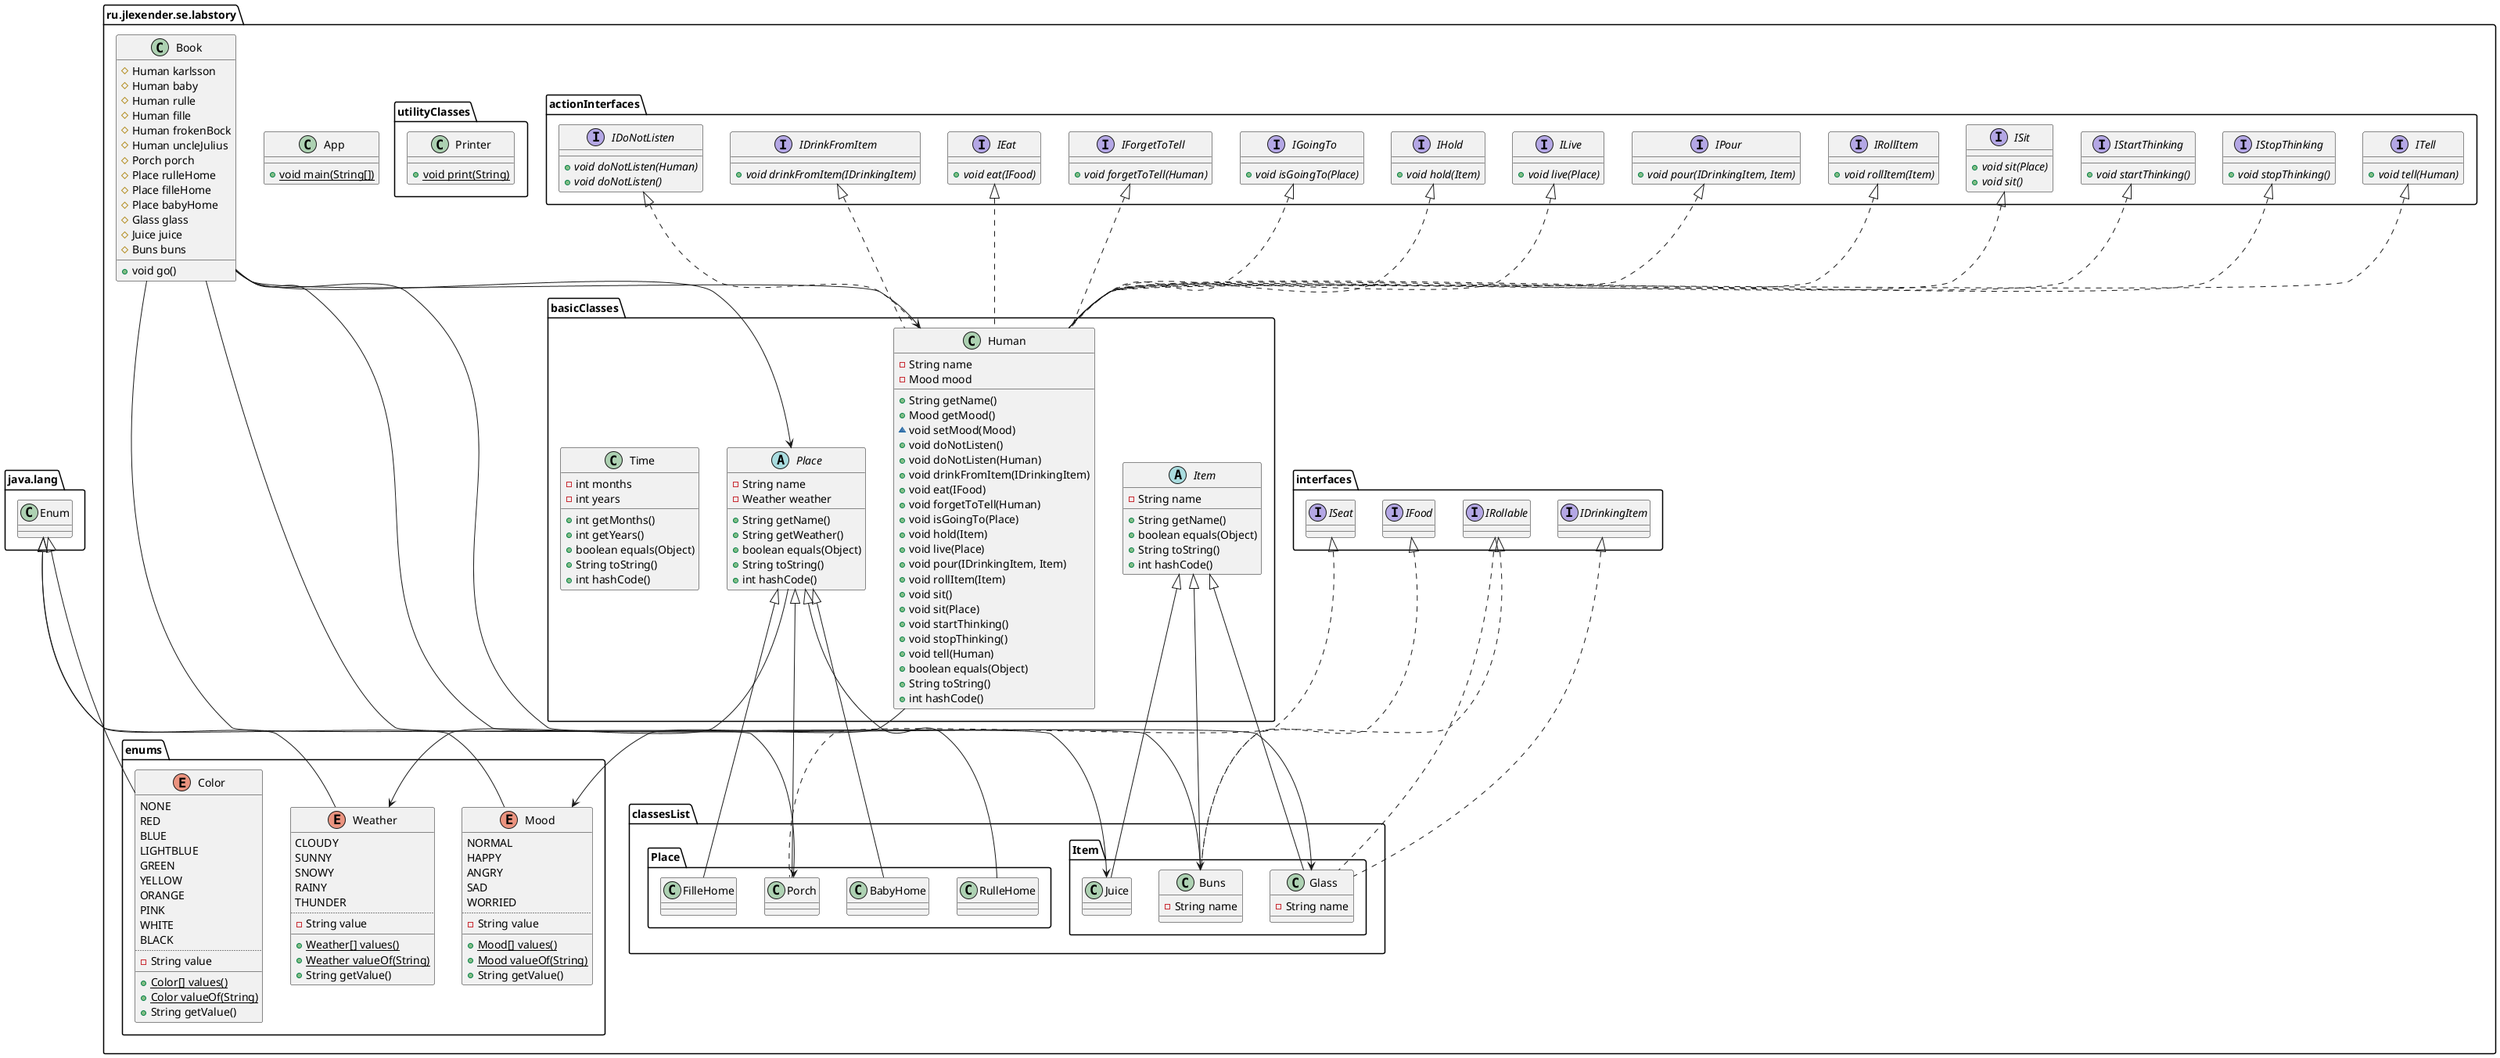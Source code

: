 @startuml
!pragma useIntermediatePackages false

class "Enum" as java.lang.Enum {
}
class "App" as ru.jlexender.se.labstory.App {
  + {static}void main(String[])
}
class "Book" as ru.jlexender.se.labstory.Book {
  #Human karlsson
  #Human baby
  #Human rulle
  #Human fille
  #Human frokenBock
  #Human uncleJulius
  #Porch porch
  #Place rulleHome
  #Place filleHome
  #Place babyHome
  #Glass glass
  #Juice juice
  #Buns buns
  __
  +void go()
}
interface "IDoNotListen" as ru.jlexender.se.labstory.actionInterfaces.IDoNotListen {
  + {abstract}void doNotListen(Human)
  + {abstract}void doNotListen()
}
interface "IDrinkFromItem" as ru.jlexender.se.labstory.actionInterfaces.IDrinkFromItem {
  + {abstract}void drinkFromItem(IDrinkingItem)
}
interface "IEat" as ru.jlexender.se.labstory.actionInterfaces.IEat {
  + {abstract}void eat(IFood)
}
interface "IForgetToTell" as ru.jlexender.se.labstory.actionInterfaces.IForgetToTell {
  + {abstract}void forgetToTell(Human)
}
interface "IGoingTo" as ru.jlexender.se.labstory.actionInterfaces.IGoingTo {
  + {abstract}void isGoingTo(Place)
}
interface "IHold" as ru.jlexender.se.labstory.actionInterfaces.IHold {
  + {abstract}void hold(Item)
}
interface "ILive" as ru.jlexender.se.labstory.actionInterfaces.ILive {
  + {abstract}void live(Place)
}
interface "IPour" as ru.jlexender.se.labstory.actionInterfaces.IPour {
  + {abstract}void pour(IDrinkingItem, Item)
}
interface "IRollItem" as ru.jlexender.se.labstory.actionInterfaces.IRollItem {
  + {abstract}void rollItem(Item)
}
interface "ISit" as ru.jlexender.se.labstory.actionInterfaces.ISit {
  + {abstract}void sit(Place)
  + {abstract}void sit()
}
interface "IStartThinking" as ru.jlexender.se.labstory.actionInterfaces.IStartThinking {
  + {abstract}void startThinking()
}
interface "IStopThinking" as ru.jlexender.se.labstory.actionInterfaces.IStopThinking {
  + {abstract}void stopThinking()
}
interface "ITell" as ru.jlexender.se.labstory.actionInterfaces.ITell {
  + {abstract}void tell(Human)
}
class "Human" as ru.jlexender.se.labstory.basicClasses.Human {
  -String name
  -Mood mood
  __
  +String getName()
  +Mood getMood()
  ~void setMood(Mood)
  +void doNotListen()
  +void doNotListen(Human)
  +void drinkFromItem(IDrinkingItem)
  +void eat(IFood)
  +void forgetToTell(Human)
  +void isGoingTo(Place)
  +void hold(Item)
  +void live(Place)
  +void pour(IDrinkingItem, Item)
  +void rollItem(Item)
  +void sit()
  +void sit(Place)
  +void startThinking()
  +void stopThinking()
  +void tell(Human)
  +boolean equals(Object)
  +String toString()
  +int hashCode()
}
abstract class "Item" as ru.jlexender.se.labstory.basicClasses.Item {
  -String name
  __
  +String getName()
  +boolean equals(Object)
  +String toString()
  +int hashCode()
}
abstract class "Place" as ru.jlexender.se.labstory.basicClasses.Place {
  -String name
  -Weather weather
  __
  +String getName()
  +String getWeather()
  +boolean equals(Object)
  +String toString()
  +int hashCode()
}
class "Time" as ru.jlexender.se.labstory.basicClasses.Time {
  -int months
  -int years
  __
  +int getMonths()
  +int getYears()
  +boolean equals(Object)
  +String toString()
  +int hashCode()
}
class "Buns" as ru.jlexender.se.labstory.classesList.Item.Buns {
  -String name
}
class "Glass" as ru.jlexender.se.labstory.classesList.Item.Glass {
  -String name
}
class "Juice" as ru.jlexender.se.labstory.classesList.Item.Juice {
}
class "BabyHome" as ru.jlexender.se.labstory.classesList.Place.BabyHome {
}
class "FilleHome" as ru.jlexender.se.labstory.classesList.Place.FilleHome {
}
class "Porch" as ru.jlexender.se.labstory.classesList.Place.Porch {
}
class "RulleHome" as ru.jlexender.se.labstory.classesList.Place.RulleHome {
}
enum "Color" as ru.jlexender.se.labstory.enums.Color {
  NONE
  RED
  BLUE
  LIGHTBLUE
  GREEN
  YELLOW
  ORANGE
  PINK
  WHITE
  BLACK
  ..
  -String value
  __
  + {static}Color[] values()
  + {static}Color valueOf(String)
  +String getValue()
}
enum "Mood" as ru.jlexender.se.labstory.enums.Mood {
  NORMAL
  HAPPY
  ANGRY
  SAD
  WORRIED
  ..
  -String value
  __
  + {static}Mood[] values()
  + {static}Mood valueOf(String)
  +String getValue()
}
enum "Weather" as ru.jlexender.se.labstory.enums.Weather {
  CLOUDY
  SUNNY
  SNOWY
  RAINY
  THUNDER
  ..
  -String value
  __
  + {static}Weather[] values()
  + {static}Weather valueOf(String)
  +String getValue()
}
interface "IDrinkingItem" as ru.jlexender.se.labstory.interfaces.IDrinkingItem {
}
interface "IFood" as ru.jlexender.se.labstory.interfaces.IFood {
}
interface "IRollable" as ru.jlexender.se.labstory.interfaces.IRollable {
}
interface "ISeat" as ru.jlexender.se.labstory.interfaces.ISeat {
}
class "Printer" as ru.jlexender.se.labstory.utilityClasses.Printer {
  + {static}void print(String)
}
ru.jlexender.se.labstory.Book --> ru.jlexender.se.labstory.classesList.Place.Porch
ru.jlexender.se.labstory.Book --> ru.jlexender.se.labstory.basicClasses.Human
ru.jlexender.se.labstory.Book --> ru.jlexender.se.labstory.basicClasses.Place
ru.jlexender.se.labstory.Book --> ru.jlexender.se.labstory.classesList.Item.Buns
ru.jlexender.se.labstory.Book --> ru.jlexender.se.labstory.classesList.Item.Juice
ru.jlexender.se.labstory.Book --> ru.jlexender.se.labstory.classesList.Item.Glass
ru.jlexender.se.labstory.basicClasses.Human .u.|> ru.jlexender.se.labstory.actionInterfaces.IDoNotListen
ru.jlexender.se.labstory.basicClasses.Human .u.|> ru.jlexender.se.labstory.actionInterfaces.IDrinkFromItem
ru.jlexender.se.labstory.basicClasses.Human .u.|> ru.jlexender.se.labstory.actionInterfaces.IEat
ru.jlexender.se.labstory.basicClasses.Human .u.|> ru.jlexender.se.labstory.actionInterfaces.IForgetToTell
ru.jlexender.se.labstory.basicClasses.Human .u.|> ru.jlexender.se.labstory.actionInterfaces.IGoingTo
ru.jlexender.se.labstory.basicClasses.Human .u.|> ru.jlexender.se.labstory.actionInterfaces.IHold
ru.jlexender.se.labstory.basicClasses.Human .u.|> ru.jlexender.se.labstory.actionInterfaces.ILive
ru.jlexender.se.labstory.basicClasses.Human .u.|> ru.jlexender.se.labstory.actionInterfaces.IPour
ru.jlexender.se.labstory.basicClasses.Human .u.|> ru.jlexender.se.labstory.actionInterfaces.IRollItem
ru.jlexender.se.labstory.basicClasses.Human .u.|> ru.jlexender.se.labstory.actionInterfaces.ISit
ru.jlexender.se.labstory.basicClasses.Human .u.|> ru.jlexender.se.labstory.actionInterfaces.IStartThinking
ru.jlexender.se.labstory.basicClasses.Human .u.|> ru.jlexender.se.labstory.actionInterfaces.IStopThinking
ru.jlexender.se.labstory.basicClasses.Human .u.|> ru.jlexender.se.labstory.actionInterfaces.ITell
ru.jlexender.se.labstory.basicClasses.Human --> ru.jlexender.se.labstory.enums.Mood
ru.jlexender.se.labstory.basicClasses.Place --> ru.jlexender.se.labstory.enums.Weather
ru.jlexender.se.labstory.classesList.Item.Buns -u-|> ru.jlexender.se.labstory.basicClasses.Item
ru.jlexender.se.labstory.classesList.Item.Buns .u.|> ru.jlexender.se.labstory.interfaces.IFood
ru.jlexender.se.labstory.classesList.Item.Buns .u.|> ru.jlexender.se.labstory.interfaces.IRollable
ru.jlexender.se.labstory.classesList.Item.Glass -u-|> ru.jlexender.se.labstory.basicClasses.Item
ru.jlexender.se.labstory.classesList.Item.Glass .u.|> ru.jlexender.se.labstory.interfaces.IRollable
ru.jlexender.se.labstory.classesList.Item.Glass .u.|> ru.jlexender.se.labstory.interfaces.IDrinkingItem
ru.jlexender.se.labstory.classesList.Item.Juice -u-|> ru.jlexender.se.labstory.basicClasses.Item
ru.jlexender.se.labstory.classesList.Place.BabyHome -u-|> ru.jlexender.se.labstory.basicClasses.Place
ru.jlexender.se.labstory.classesList.Place.FilleHome -u-|> ru.jlexender.se.labstory.basicClasses.Place
ru.jlexender.se.labstory.classesList.Place.Porch -u-|> ru.jlexender.se.labstory.basicClasses.Place
ru.jlexender.se.labstory.classesList.Place.Porch .u.|> ru.jlexender.se.labstory.interfaces.ISeat
ru.jlexender.se.labstory.classesList.Place.RulleHome -u-|> ru.jlexender.se.labstory.basicClasses.Place
ru.jlexender.se.labstory.enums.Color -u-|> java.lang.Enum
ru.jlexender.se.labstory.enums.Mood -u-|> java.lang.Enum
ru.jlexender.se.labstory.enums.Weather -u-|> java.lang.Enum
@enduml
